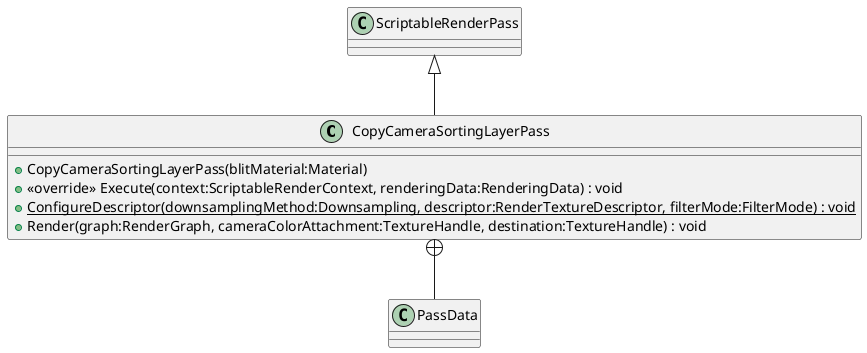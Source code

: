 @startuml
class CopyCameraSortingLayerPass {
    + CopyCameraSortingLayerPass(blitMaterial:Material)
    + <<override>> Execute(context:ScriptableRenderContext, renderingData:RenderingData) : void
    + {static} ConfigureDescriptor(downsamplingMethod:Downsampling, descriptor:RenderTextureDescriptor, filterMode:FilterMode) : void
    + Render(graph:RenderGraph, cameraColorAttachment:TextureHandle, destination:TextureHandle) : void
}
class PassData {
}
ScriptableRenderPass <|-- CopyCameraSortingLayerPass
CopyCameraSortingLayerPass +-- PassData
@enduml
